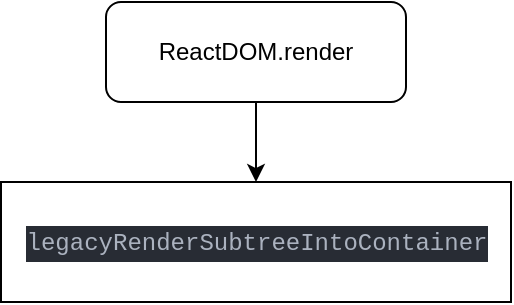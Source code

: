 <mxfile>
    <diagram id="mtfL6BN0NUvYYh-mcCLw" name="第 1 页">
        <mxGraphModel dx="193" dy="613" grid="1" gridSize="10" guides="1" tooltips="1" connect="1" arrows="1" fold="1" page="1" pageScale="1" pageWidth="827" pageHeight="1169" math="0" shadow="0">
            <root>
                <mxCell id="0"/>
                <mxCell id="1" parent="0"/>
                <mxCell id="4" value="" style="edgeStyle=orthogonalEdgeStyle;rounded=0;orthogonalLoop=1;jettySize=auto;html=1;" edge="1" parent="1" source="2" target="3">
                    <mxGeometry relative="1" as="geometry"/>
                </mxCell>
                <mxCell id="2" value="ReactDOM.render" style="rounded=1;whiteSpace=wrap;html=1;" vertex="1" parent="1">
                    <mxGeometry x="70" y="120" width="150" height="50" as="geometry"/>
                </mxCell>
                <mxCell id="3" value="&lt;div style=&quot;color: rgb(171 , 178 , 191) ; background-color: rgb(40 , 44 , 52) ; font-family: &amp;#34;menlo&amp;#34; , &amp;#34;monaco&amp;#34; , &amp;#34;courier new&amp;#34; , monospace ; line-height: 18px&quot;&gt;legacyRenderSubtreeIntoContainer&lt;/div&gt;" style="rounded=0;whiteSpace=wrap;html=1;" vertex="1" parent="1">
                    <mxGeometry x="17.5" y="210" width="255" height="60" as="geometry"/>
                </mxCell>
            </root>
        </mxGraphModel>
    </diagram>
</mxfile>